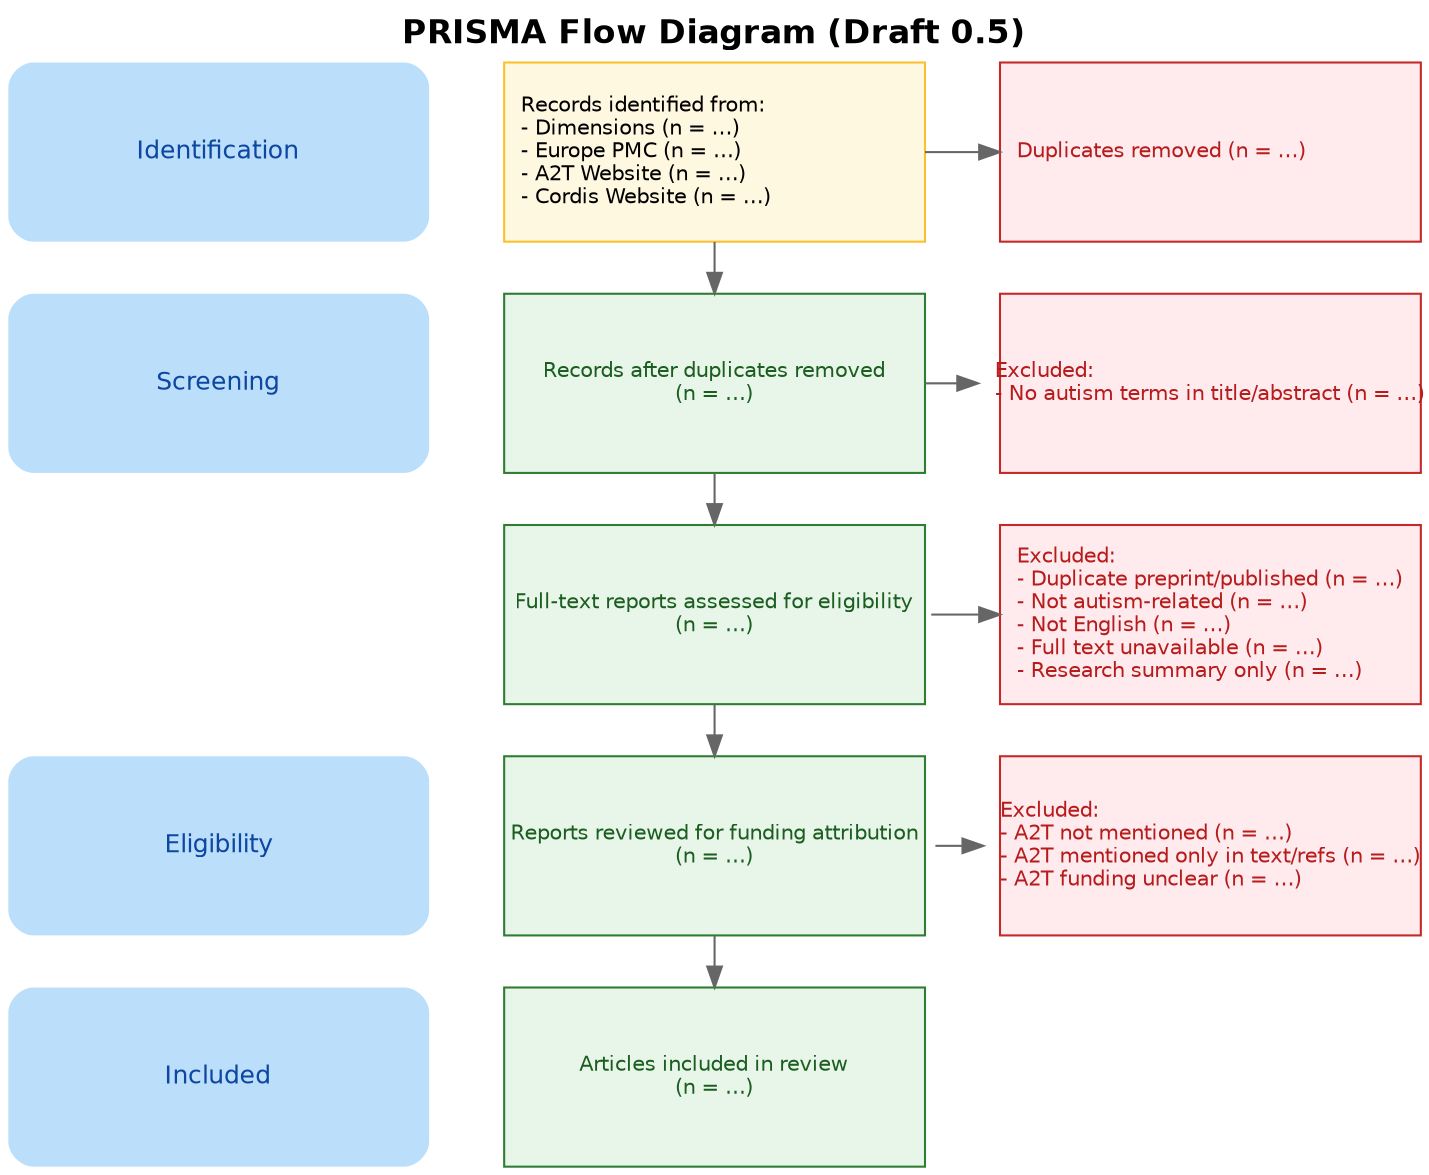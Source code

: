 digraph PRISMA2020 {
  /* ── Global settings ─────────────────────────────────────────────── */
  rankdir = TB
  labelloc = "t"
  label = "PRISMA Flow Diagram (Draft 0.5)"
  fontsize = 16
  fontname = "Helvetica-Bold"

  nodesep = 0.5
  ranksep = 0.35

  node [shape=box, fontname="Helvetica", fontsize=10, style=filled, width=2.8, fixedsize=true, height=1.2]
  edge [color=gray40]

  /* ── Main flow nodes (green) ─────────────────────────────────────── */
  R1  [label="Records identified from:\l- Dimensions (n = …)\l- Europe PMC (n = …)\l- A2T Website (n = …)\l- Cordis Website (n = …)\l", fillcolor="#fff8e1", color="#fbc02d"];
  R2  [label="Records after duplicates removed\n(n = …)",                    fillcolor="#e8f5e9", color="#2e7d32", fontcolor="#1b5e20"];
  R3  [label="Full‑text reports assessed for eligibility\n(n = …)",          fillcolor="#e8f5e9", color="#2e7d32", fontcolor="#1b5e20"];
  R4  [label="Reports reviewed for funding attribution\n(n = …)",                   fillcolor="#e8f5e9", color="#2e7d32", fontcolor="#1b5e20"];
  R5  [label="Articles included in review\n(n = …)",                         fillcolor="#e8f5e9", color="#2e7d32", fontcolor="#1b5e20"];

  /* ── Exclusion blocks (red) ──────────────────────────────────────── */
  X1 [label="Duplicates removed (n = …)\l",                                       fillcolor="#ffebee", color="#c62828", fontcolor="#b71c1c"];
  X2 [label="Excluded:\l- No autism terms in title/abstract (n = …)\l",          fillcolor="#ffebee", color="#c62828", fontcolor="#b71c1c"];
  X3 [label="Excluded:\l- Duplicate preprint/published (n = …)\l- Not autism‑related (n = …)\l- Not English (n = …)\l- Full text unavailable (n = …)\l- Research summary only (n = …)\l", fillcolor="#ffebee", color="#c62828", fontcolor="#b71c1c"];
  X4 [label="Excluded:\l- A2T not mentioned (n = …)\l- A2T mentioned only in text/refs (n = …)\l- A2T funding unclear (n = …)\l", fillcolor="#ffebee", color="#c62828", fontcolor="#b71c1c"];

  /* ── Phase labels (blue, plaintext) ─────────────────────────────── */
  node [shape=plaintext, fontname="Helvetica", fontsize=12,
        fillcolor="#bbdefb", style="rounded,filled", color="#0d47a1", fontcolor="#0d47a1"]
  L1 [label="Identification"];
  L2 [label="Screening"];
  L3 [label="Eligibility"];
  L4 [label="Included"];

  /* ── Rank alignments ─────────────────────────────────────────────── */
  { rank=same; L1; R1; X1 }
  { rank=same;  L2;    R2; X2 }
  { rank=same;    R3; X3 }
  { rank=same; L3;   R4; X4 }
  { rank=same; L4;   R5 }

  /* ── Main flow arrows ───────────────────────────────────────────── */
  R1 -> R2
  R2 -> R3
  R3 -> R4
  R4 -> R5

  /* ── Exclusion arrows (visible) ─────────────────────────────────── */
  R1:e -> X1:w
  R2:e -> X2:w
  R3:e -> X3:w
  R4:e -> X4:w

  /* ── Invisible edges to align phase labels ──────────────────────── */
  L1 -> R1 [style=invis]
  L2 -> R2 [style=invis]
  L3 -> R4 [style=invis]
  L4 -> R5 [style=invis]
}
